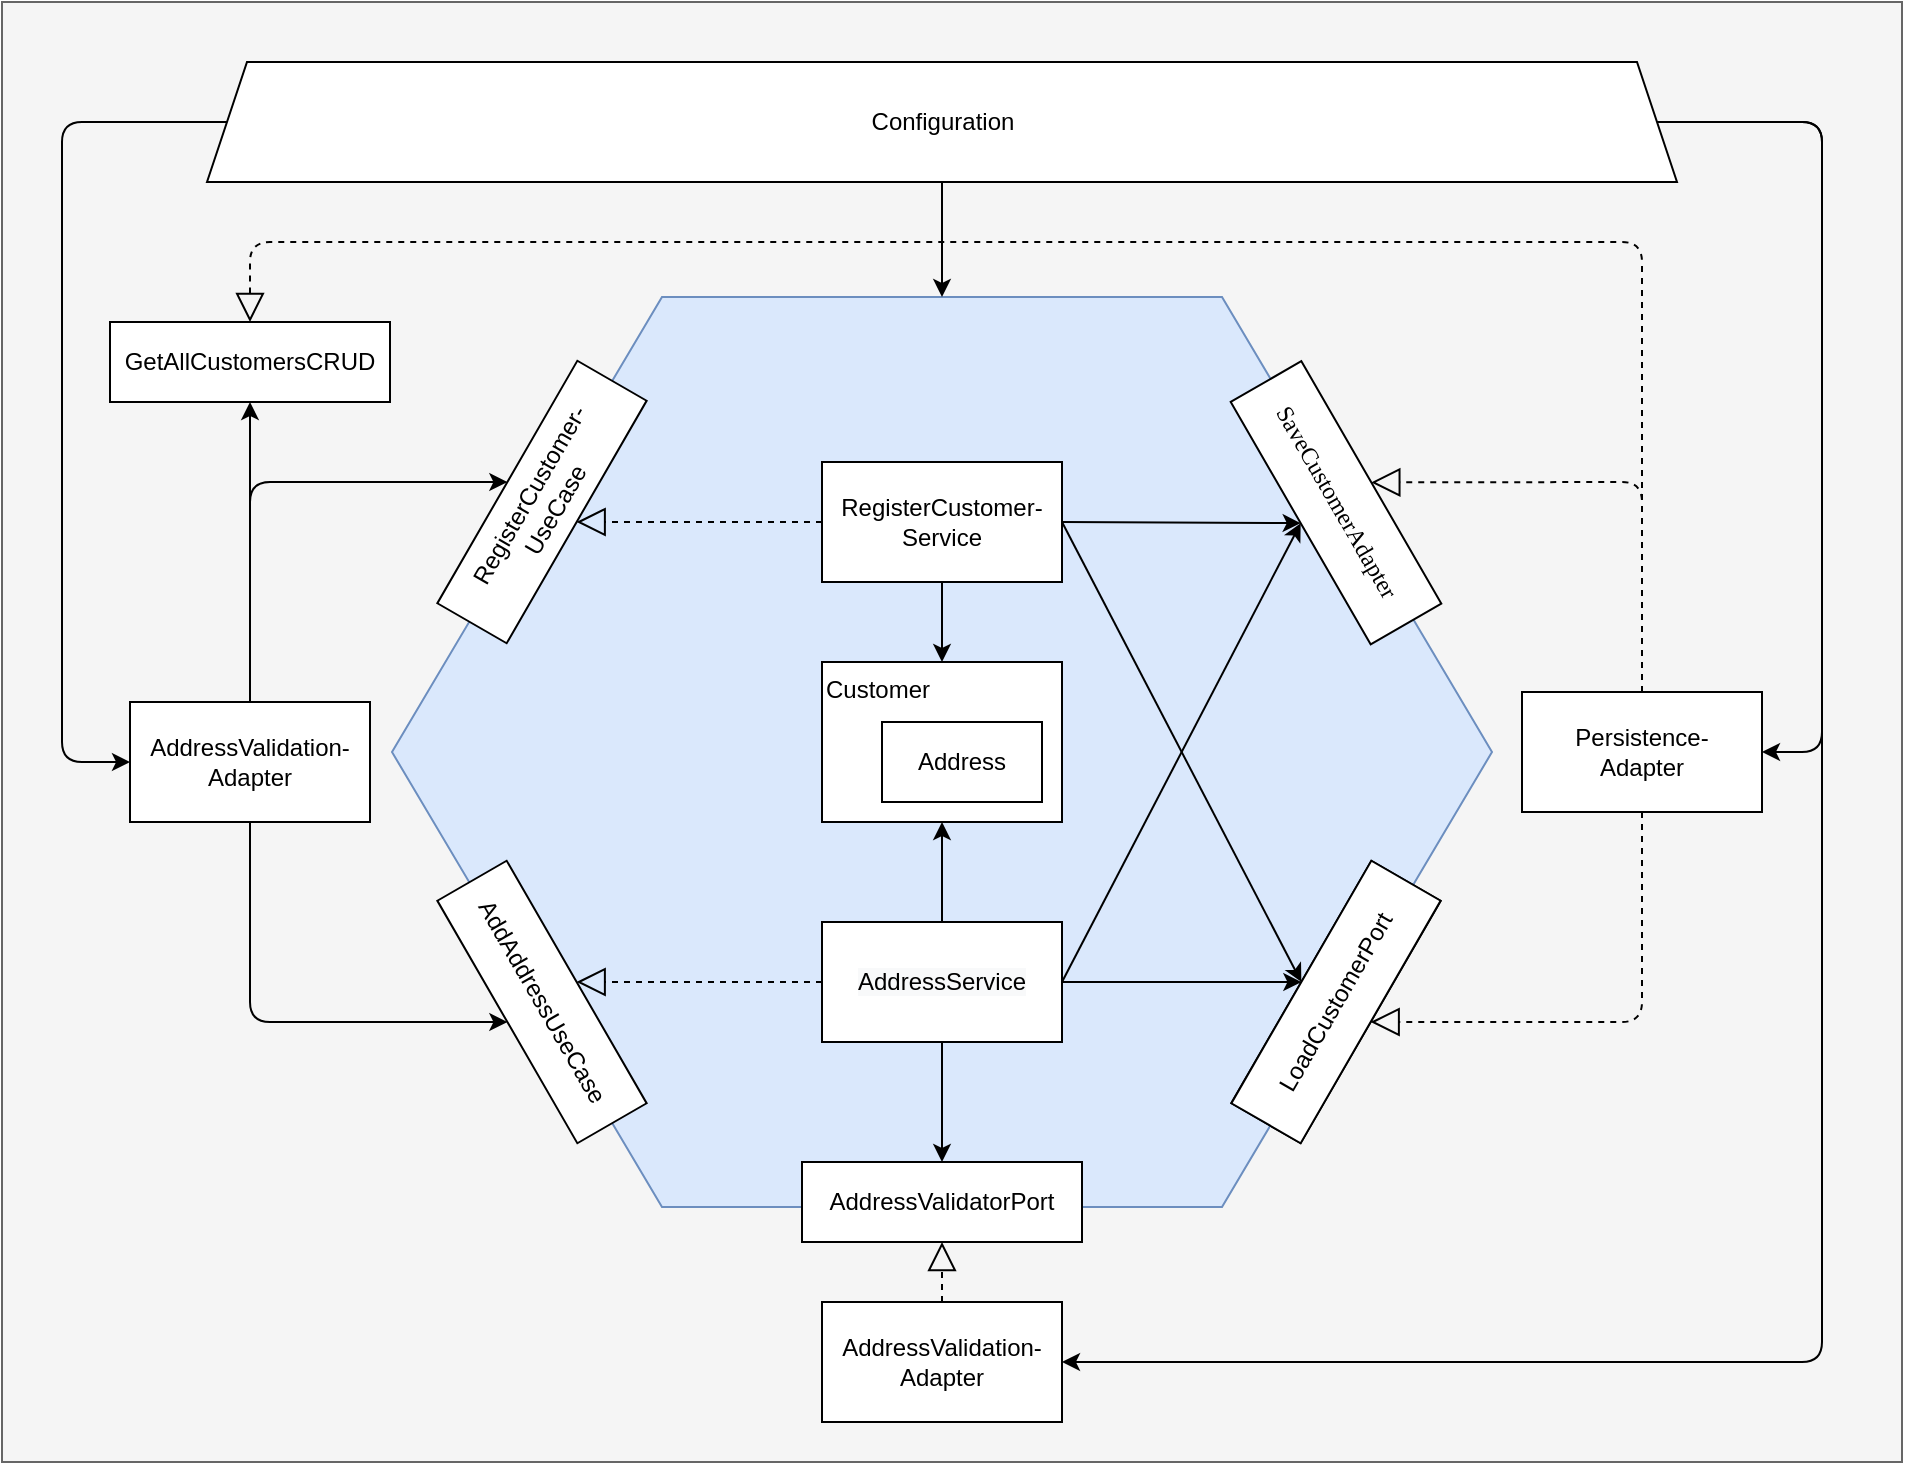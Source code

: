 <mxfile version="14.5.10" type="device"><diagram id="rH_L7xBtymPGQX_kqgda" name="Page-1"><mxGraphModel dx="2000" dy="1137" grid="1" gridSize="10" guides="1" tooltips="1" connect="1" arrows="1" fold="1" page="1" pageScale="1" pageWidth="827" pageHeight="1169" math="0" shadow="0"><root><mxCell id="0"/><mxCell id="1" parent="0"/><mxCell id="sRW5QrIYe9fJj0Bc6Mew-70" value="" style="whiteSpace=wrap;html=1;fontFamily=Comic Sans MS;fillColor=#f5f5f5;strokeColor=#666666;fontColor=#333333;" vertex="1" parent="1"><mxGeometry x="230" y="210" width="950" height="730" as="geometry"/></mxCell><mxCell id="sRW5QrIYe9fJj0Bc6Mew-50" value="" style="shape=hexagon;perimeter=hexagonPerimeter2;whiteSpace=wrap;html=1;fixedSize=1;size=135;fillColor=#dae8fc;strokeColor=#6c8ebf;" vertex="1" parent="1"><mxGeometry x="425" y="357.5" width="550" height="455" as="geometry"/></mxCell><mxCell id="sRW5QrIYe9fJj0Bc6Mew-1" value="Customer" style="whiteSpace=wrap;html=1;align=left;verticalAlign=top;" vertex="1" parent="1"><mxGeometry x="640" y="540" width="120" height="80" as="geometry"/></mxCell><mxCell id="sRW5QrIYe9fJj0Bc6Mew-2" value="RegisterCustomer-&lt;br&gt;UseCase" style="whiteSpace=wrap;html=1;rotation=-60;fontFamily=Helvetica;" vertex="1" parent="1"><mxGeometry x="430" y="440" width="140" height="40" as="geometry"/></mxCell><mxCell id="sRW5QrIYe9fJj0Bc6Mew-3" value="AddAddressUseCase" style="whiteSpace=wrap;html=1;rotation=60;fontFamily=Helvetica;" vertex="1" parent="1"><mxGeometry x="430" y="690" width="140" height="40" as="geometry"/></mxCell><mxCell id="sRW5QrIYe9fJj0Bc6Mew-4" value="SaveCustomerAdapter" style="whiteSpace=wrap;html=1;rotation=60;aspect=fixed;fontFamily=Comic Sans MS;" vertex="1" parent="1"><mxGeometry x="827" y="440" width="140" height="40.78" as="geometry"/></mxCell><mxCell id="sRW5QrIYe9fJj0Bc6Mew-5" value="LoadCustomerPort" style="whiteSpace=wrap;html=1;rotation=-60;fontFamily=Comic Sans MS;" vertex="1" parent="1"><mxGeometry x="827" y="690" width="140" height="40" as="geometry"/></mxCell><mxCell id="sRW5QrIYe9fJj0Bc6Mew-6" value="AddressValidatorPort" style="whiteSpace=wrap;html=1;rotation=0;fontFamily=Helvetica;" vertex="1" parent="1"><mxGeometry x="630" y="790" width="140" height="40" as="geometry"/></mxCell><mxCell id="sRW5QrIYe9fJj0Bc6Mew-14" value="" style="endArrow=classic;html=1;exitX=0.5;exitY=0;exitDx=0;exitDy=0;entryX=0.5;entryY=0;entryDx=0;entryDy=0;" edge="1" parent="1" source="sRW5QrIYe9fJj0Bc6Mew-49" target="sRW5QrIYe9fJj0Bc6Mew-2"><mxGeometry width="50" height="50" relative="1" as="geometry"><mxPoint x="200" y="510" as="sourcePoint"/><mxPoint x="330" y="510" as="targetPoint"/><Array as="points"><mxPoint x="354" y="450"/></Array></mxGeometry></mxCell><mxCell id="sRW5QrIYe9fJj0Bc6Mew-15" value="" style="endArrow=classic;html=1;exitX=0.5;exitY=1;exitDx=0;exitDy=0;entryX=0.5;entryY=1;entryDx=0;entryDy=0;" edge="1" parent="1" source="sRW5QrIYe9fJj0Bc6Mew-49" target="sRW5QrIYe9fJj0Bc6Mew-3"><mxGeometry width="50" height="50" relative="1" as="geometry"><mxPoint x="231" y="560" as="sourcePoint"/><mxPoint x="270" y="680" as="targetPoint"/><Array as="points"><mxPoint x="354" y="720"/></Array></mxGeometry></mxCell><mxCell id="sRW5QrIYe9fJj0Bc6Mew-16" value="GetAllCustomersCRUD" style="whiteSpace=wrap;html=1;rotation=0;fontFamily=Helvetica;" vertex="1" parent="1"><mxGeometry x="284.0" y="370" width="140" height="40" as="geometry"/></mxCell><mxCell id="sRW5QrIYe9fJj0Bc6Mew-20" value="Address" style="whiteSpace=wrap;html=1;" vertex="1" parent="1"><mxGeometry x="670" y="570" width="90" height="40" as="geometry"/></mxCell><mxCell id="sRW5QrIYe9fJj0Bc6Mew-24" value="" style="endArrow=classic;html=1;exitX=1;exitY=0.5;exitDx=0;exitDy=0;entryX=0.5;entryY=1;entryDx=0;entryDy=0;" edge="1" parent="1" source="sRW5QrIYe9fJj0Bc6Mew-52" target="sRW5QrIYe9fJj0Bc6Mew-4"><mxGeometry width="50" height="50" relative="1" as="geometry"><mxPoint x="850" y="490" as="sourcePoint"/><mxPoint x="900" y="440" as="targetPoint"/></mxGeometry></mxCell><mxCell id="sRW5QrIYe9fJj0Bc6Mew-25" value="" style="endArrow=classic;html=1;exitX=1;exitY=0.5;exitDx=0;exitDy=0;entryX=0.5;entryY=0;entryDx=0;entryDy=0;" edge="1" parent="1" source="sRW5QrIYe9fJj0Bc6Mew-52" target="sRW5QrIYe9fJj0Bc6Mew-5"><mxGeometry width="50" height="50" relative="1" as="geometry"><mxPoint x="775" y="390" as="sourcePoint"/><mxPoint x="915.852" y="411.213" as="targetPoint"/></mxGeometry></mxCell><mxCell id="sRW5QrIYe9fJj0Bc6Mew-26" value="" style="endArrow=classic;html=1;exitX=1;exitY=0.5;exitDx=0;exitDy=0;entryX=0.5;entryY=0;entryDx=0;entryDy=0;" edge="1" parent="1" source="sRW5QrIYe9fJj0Bc6Mew-53" target="sRW5QrIYe9fJj0Bc6Mew-5"><mxGeometry width="50" height="50" relative="1" as="geometry"><mxPoint x="775" y="390" as="sourcePoint"/><mxPoint x="947.065" y="580" as="targetPoint"/></mxGeometry></mxCell><mxCell id="sRW5QrIYe9fJj0Bc6Mew-27" value="" style="endArrow=classic;html=1;entryX=0.5;entryY=1;entryDx=0;entryDy=0;exitX=1;exitY=0.5;exitDx=0;exitDy=0;" edge="1" parent="1" target="sRW5QrIYe9fJj0Bc6Mew-4" source="sRW5QrIYe9fJj0Bc6Mew-53"><mxGeometry width="50" height="50" relative="1" as="geometry"><mxPoint x="730" y="770" as="sourcePoint"/><mxPoint x="947.065" y="580" as="targetPoint"/></mxGeometry></mxCell><mxCell id="sRW5QrIYe9fJj0Bc6Mew-28" value="" style="endArrow=classic;html=1;exitX=0.5;exitY=1;exitDx=0;exitDy=0;entryX=0.5;entryY=0;entryDx=0;entryDy=0;" edge="1" parent="1" source="sRW5QrIYe9fJj0Bc6Mew-53" target="sRW5QrIYe9fJj0Bc6Mew-6"><mxGeometry width="50" height="50" relative="1" as="geometry"><mxPoint x="750" y="790" as="sourcePoint"/><mxPoint x="885" y="770" as="targetPoint"/></mxGeometry></mxCell><mxCell id="sRW5QrIYe9fJj0Bc6Mew-31" value="" style="endArrow=classic;html=1;exitX=0.5;exitY=1;exitDx=0;exitDy=0;entryX=0.5;entryY=0;entryDx=0;entryDy=0;" edge="1" parent="1" source="sRW5QrIYe9fJj0Bc6Mew-52" target="sRW5QrIYe9fJj0Bc6Mew-1"><mxGeometry width="50" height="50" relative="1" as="geometry"><mxPoint x="750" y="790" as="sourcePoint"/><mxPoint x="905" y="790" as="targetPoint"/></mxGeometry></mxCell><mxCell id="sRW5QrIYe9fJj0Bc6Mew-32" value="" style="endArrow=classic;html=1;exitX=0.5;exitY=0;exitDx=0;exitDy=0;entryX=0.5;entryY=1;entryDx=0;entryDy=0;" edge="1" parent="1" source="sRW5QrIYe9fJj0Bc6Mew-53" target="sRW5QrIYe9fJj0Bc6Mew-1"><mxGeometry width="50" height="50" relative="1" as="geometry"><mxPoint x="690" y="430" as="sourcePoint"/><mxPoint x="670" y="620" as="targetPoint"/></mxGeometry></mxCell><mxCell id="sRW5QrIYe9fJj0Bc6Mew-33" value="" style="endArrow=classic;html=1;exitX=0.5;exitY=0;exitDx=0;exitDy=0;" edge="1" parent="1" source="sRW5QrIYe9fJj0Bc6Mew-49" target="sRW5QrIYe9fJj0Bc6Mew-16"><mxGeometry width="50" height="50" relative="1" as="geometry"><mxPoint x="120" y="520" as="sourcePoint"/><mxPoint x="170" y="470" as="targetPoint"/></mxGeometry></mxCell><mxCell id="sRW5QrIYe9fJj0Bc6Mew-40" value="Configuration" style="shape=trapezoid;perimeter=trapezoidPerimeter;whiteSpace=wrap;html=1;fixedSize=1;align=center;fontFamily=Helvetica;" vertex="1" parent="1"><mxGeometry x="332.5" y="240" width="735" height="60" as="geometry"/></mxCell><mxCell id="sRW5QrIYe9fJj0Bc6Mew-41" value="" style="endArrow=classic;html=1;exitX=0;exitY=0.5;exitDx=0;exitDy=0;entryX=0;entryY=0.5;entryDx=0;entryDy=0;" edge="1" parent="1" source="sRW5QrIYe9fJj0Bc6Mew-40" target="sRW5QrIYe9fJj0Bc6Mew-49"><mxGeometry width="50" height="50" relative="1" as="geometry"><mxPoint x="-70" y="200" as="sourcePoint"/><mxPoint x="-60" y="120" as="targetPoint"/><Array as="points"><mxPoint x="260" y="270"/><mxPoint x="260" y="590"/></Array></mxGeometry></mxCell><mxCell id="sRW5QrIYe9fJj0Bc6Mew-42" value="" style="endArrow=classic;html=1;exitX=1;exitY=0.5;exitDx=0;exitDy=0;entryX=1;entryY=0.5;entryDx=0;entryDy=0;" edge="1" parent="1" source="sRW5QrIYe9fJj0Bc6Mew-40" target="sRW5QrIYe9fJj0Bc6Mew-48"><mxGeometry width="50" height="50" relative="1" as="geometry"><mxPoint x="120" y="130" as="sourcePoint"/><mxPoint x="110" y="580" as="targetPoint"/><Array as="points"><mxPoint x="1140" y="270"/><mxPoint x="1140" y="585"/></Array></mxGeometry></mxCell><mxCell id="sRW5QrIYe9fJj0Bc6Mew-43" value="" style="endArrow=classic;html=1;exitX=1;exitY=0.5;exitDx=0;exitDy=0;entryX=1;entryY=0.5;entryDx=0;entryDy=0;" edge="1" parent="1" source="sRW5QrIYe9fJj0Bc6Mew-40" target="sRW5QrIYe9fJj0Bc6Mew-47"><mxGeometry width="50" height="50" relative="1" as="geometry"><mxPoint x="1350" y="130" as="sourcePoint"/><mxPoint x="1277" y="370" as="targetPoint"/><Array as="points"><mxPoint x="1140" y="270"/><mxPoint x="1140" y="890"/></Array></mxGeometry></mxCell><mxCell id="sRW5QrIYe9fJj0Bc6Mew-44" value="" style="endArrow=classic;html=1;exitX=0.5;exitY=1;exitDx=0;exitDy=0;entryX=0.5;entryY=0;entryDx=0;entryDy=0;" edge="1" parent="1" source="sRW5QrIYe9fJj0Bc6Mew-40" target="sRW5QrIYe9fJj0Bc6Mew-50"><mxGeometry width="50" height="50" relative="1" as="geometry"><mxPoint x="570" y="240" as="sourcePoint"/><mxPoint x="680" y="320" as="targetPoint"/></mxGeometry></mxCell><mxCell id="sRW5QrIYe9fJj0Bc6Mew-47" value="&lt;span&gt;AddressValidation-&lt;/span&gt;&lt;br&gt;&lt;span&gt;Adapter&lt;/span&gt;" style="whiteSpace=wrap;html=1;fontFamily=Helvetica;" vertex="1" parent="1"><mxGeometry x="640" y="860" width="120" height="60" as="geometry"/></mxCell><mxCell id="sRW5QrIYe9fJj0Bc6Mew-48" value="Persistence-&lt;br&gt;Adapter" style="whiteSpace=wrap;html=1;fontFamily=Comic Sans MS;" vertex="1" parent="1"><mxGeometry x="990" y="555" width="120" height="60" as="geometry"/></mxCell><mxCell id="sRW5QrIYe9fJj0Bc6Mew-49" value="&lt;span&gt;AddressValidation-&lt;/span&gt;&lt;br&gt;&lt;span&gt;Adapter&lt;/span&gt;" style="whiteSpace=wrap;html=1;fontFamily=Helvetica;" vertex="1" parent="1"><mxGeometry x="294.0" y="560" width="120" height="60" as="geometry"/></mxCell><mxCell id="sRW5QrIYe9fJj0Bc6Mew-52" value="RegisterCustomer-&lt;br&gt;Service" style="whiteSpace=wrap;html=1;" vertex="1" parent="1"><mxGeometry x="640" y="440" width="120" height="60" as="geometry"/></mxCell><mxCell id="sRW5QrIYe9fJj0Bc6Mew-53" value="&#10;&#10;&lt;span style=&quot;color: rgb(0, 0, 0); font-family: helvetica; font-size: 12px; font-style: normal; font-weight: 400; letter-spacing: normal; text-align: center; text-indent: 0px; text-transform: none; word-spacing: 0px; background-color: rgb(248, 249, 250); display: inline; float: none;&quot;&gt;AddressService&lt;/span&gt;&#10;&#10;" style="whiteSpace=wrap;html=1;" vertex="1" parent="1"><mxGeometry x="640" y="670" width="120" height="60" as="geometry"/></mxCell><mxCell id="sRW5QrIYe9fJj0Bc6Mew-54" value="" style="endArrow=block;dashed=1;endFill=0;endSize=12;html=1;exitX=0;exitY=0.5;exitDx=0;exitDy=0;entryX=0.5;entryY=0;entryDx=0;entryDy=0;" edge="1" parent="1" source="sRW5QrIYe9fJj0Bc6Mew-53" target="sRW5QrIYe9fJj0Bc6Mew-3"><mxGeometry width="160" relative="1" as="geometry"><mxPoint x="-20" y="810" as="sourcePoint"/><mxPoint x="140" y="810" as="targetPoint"/></mxGeometry></mxCell><mxCell id="sRW5QrIYe9fJj0Bc6Mew-55" value="" style="endArrow=block;dashed=1;endFill=0;endSize=12;html=1;exitX=0;exitY=0.5;exitDx=0;exitDy=0;entryX=0.5;entryY=1;entryDx=0;entryDy=0;" edge="1" parent="1" source="sRW5QrIYe9fJj0Bc6Mew-52" target="sRW5QrIYe9fJj0Bc6Mew-2"><mxGeometry width="160" relative="1" as="geometry"><mxPoint x="-10" y="820" as="sourcePoint"/><mxPoint x="150" y="820" as="targetPoint"/></mxGeometry></mxCell><mxCell id="sRW5QrIYe9fJj0Bc6Mew-56" value="" style="endArrow=block;dashed=1;endFill=0;endSize=12;html=1;exitX=0.5;exitY=0;exitDx=0;exitDy=0;entryX=0.5;entryY=0;entryDx=0;entryDy=0;" edge="1" parent="1" source="sRW5QrIYe9fJj0Bc6Mew-48" target="sRW5QrIYe9fJj0Bc6Mew-4"><mxGeometry width="160" relative="1" as="geometry"><mxPoint x="1120" y="450" as="sourcePoint"/><mxPoint x="1280" y="450" as="targetPoint"/><Array as="points"><mxPoint x="1050" y="450"/></Array></mxGeometry></mxCell><mxCell id="sRW5QrIYe9fJj0Bc6Mew-57" value="" style="endArrow=block;dashed=1;endFill=0;endSize=12;html=1;exitX=0.5;exitY=1;exitDx=0;exitDy=0;entryX=0.5;entryY=1;entryDx=0;entryDy=0;" edge="1" parent="1" source="sRW5QrIYe9fJj0Bc6Mew-48" target="sRW5QrIYe9fJj0Bc6Mew-5"><mxGeometry width="160" relative="1" as="geometry"><mxPoint x="10" y="840" as="sourcePoint"/><mxPoint x="170" y="840" as="targetPoint"/><Array as="points"><mxPoint x="1050" y="720"/></Array></mxGeometry></mxCell><mxCell id="sRW5QrIYe9fJj0Bc6Mew-58" value="" style="endArrow=block;dashed=1;endFill=0;endSize=12;html=1;exitX=0.5;exitY=0;exitDx=0;exitDy=0;entryX=0.5;entryY=1;entryDx=0;entryDy=0;" edge="1" parent="1" source="sRW5QrIYe9fJj0Bc6Mew-47" target="sRW5QrIYe9fJj0Bc6Mew-6"><mxGeometry width="160" relative="1" as="geometry"><mxPoint x="20" y="850" as="sourcePoint"/><mxPoint x="180" y="850" as="targetPoint"/></mxGeometry></mxCell><mxCell id="sRW5QrIYe9fJj0Bc6Mew-59" value="" style="endArrow=block;dashed=1;endFill=0;endSize=12;html=1;entryX=0.5;entryY=0;entryDx=0;entryDy=0;exitX=0.5;exitY=0;exitDx=0;exitDy=0;" edge="1" parent="1" source="sRW5QrIYe9fJj0Bc6Mew-48" target="sRW5QrIYe9fJj0Bc6Mew-16"><mxGeometry width="160" relative="1" as="geometry"><mxPoint x="30" y="860" as="sourcePoint"/><mxPoint x="190" y="860" as="targetPoint"/><Array as="points"><mxPoint x="1050" y="330"/><mxPoint x="354" y="330"/></Array></mxGeometry></mxCell><mxCell id="sRW5QrIYe9fJj0Bc6Mew-63" value="Address" style="whiteSpace=wrap;html=1;" vertex="1" parent="1"><mxGeometry x="670" y="570" width="90" height="40" as="geometry"/></mxCell><mxCell id="sRW5QrIYe9fJj0Bc6Mew-64" value="Customer" style="whiteSpace=wrap;html=1;align=left;verticalAlign=top;fontFamily=Helvetica;" vertex="1" parent="1"><mxGeometry x="640" y="540" width="120" height="80" as="geometry"/></mxCell><mxCell id="sRW5QrIYe9fJj0Bc6Mew-68" value="RegisterCustomer-&lt;br&gt;Service" style="whiteSpace=wrap;html=1;fontFamily=Helvetica;" vertex="1" parent="1"><mxGeometry x="640" y="440" width="120" height="60" as="geometry"/></mxCell><mxCell id="sRW5QrIYe9fJj0Bc6Mew-72" value="Persistence-&lt;br&gt;Adapter" style="whiteSpace=wrap;html=1;fontFamily=Helvetica;" vertex="1" parent="1"><mxGeometry x="990" y="555" width="120" height="60" as="geometry"/></mxCell><mxCell id="sRW5QrIYe9fJj0Bc6Mew-73" value="LoadCustomerPort" style="whiteSpace=wrap;html=1;rotation=-60;fontFamily=Helvetica;" vertex="1" parent="1"><mxGeometry x="827" y="690" width="140" height="40" as="geometry"/></mxCell><mxCell id="sRW5QrIYe9fJj0Bc6Mew-74" value="Address" style="rounded=0;whiteSpace=wrap;html=1;fontFamily=Helvetica;" vertex="1" parent="1"><mxGeometry x="670" y="570" width="80" height="40" as="geometry"/></mxCell></root></mxGraphModel></diagram></mxfile>